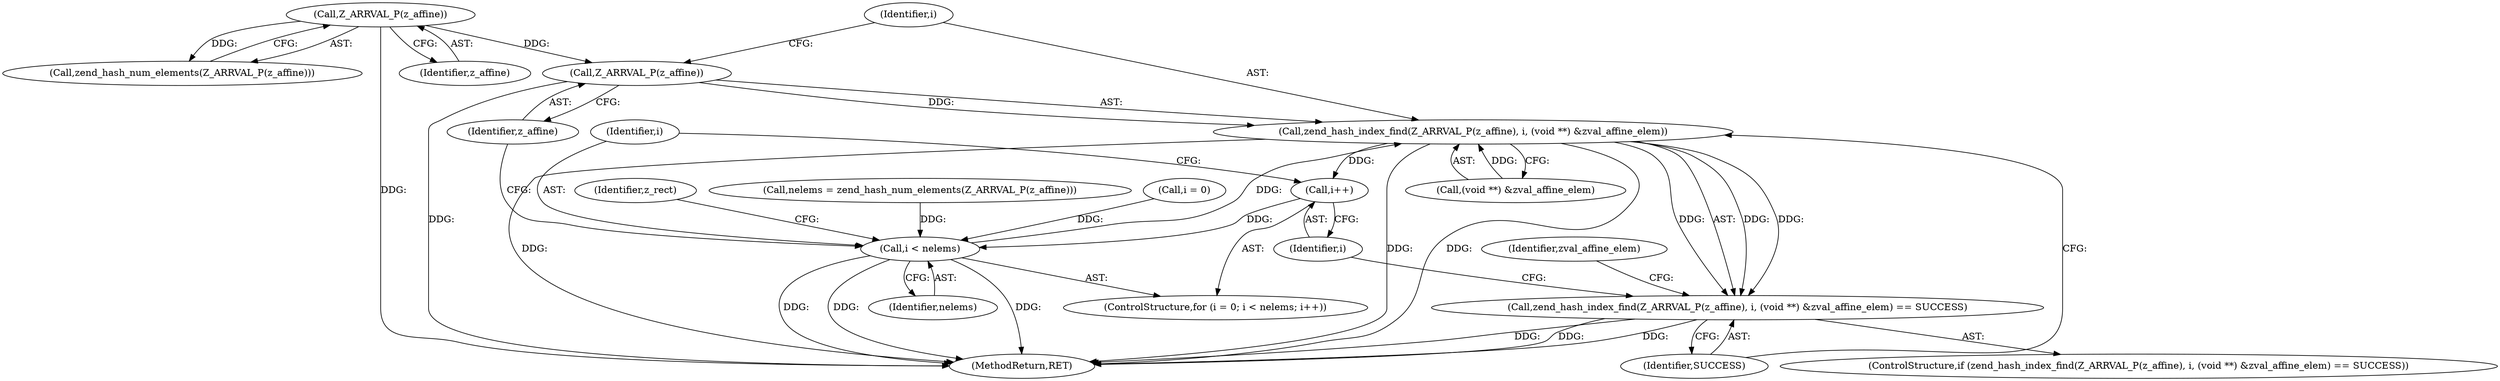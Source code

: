 digraph "0_php-src_2938329ce19cb8c4197dec146c3ec887c6f61d01_2@pointer" {
"1000158" [label="(Call,Z_ARRVAL_P(z_affine))"];
"1000140" [label="(Call,Z_ARRVAL_P(z_affine))"];
"1000157" [label="(Call,zend_hash_index_find(Z_ARRVAL_P(z_affine), i, (void **) &zval_affine_elem))"];
"1000152" [label="(Call,i++)"];
"1000149" [label="(Call,i < nelems)"];
"1000156" [label="(Call,zend_hash_index_find(Z_ARRVAL_P(z_affine), i, (void **) &zval_affine_elem) == SUCCESS)"];
"1000161" [label="(Call,(void **) &zval_affine_elem)"];
"1000157" [label="(Call,zend_hash_index_find(Z_ARRVAL_P(z_affine), i, (void **) &zval_affine_elem))"];
"1000160" [label="(Identifier,i)"];
"1000150" [label="(Identifier,i)"];
"1000169" [label="(Identifier,zval_affine_elem)"];
"1000152" [label="(Call,i++)"];
"1000156" [label="(Call,zend_hash_index_find(Z_ARRVAL_P(z_affine), i, (void **) &zval_affine_elem) == SUCCESS)"];
"1000212" [label="(Identifier,z_rect)"];
"1000153" [label="(Identifier,i)"];
"1000165" [label="(Identifier,SUCCESS)"];
"1000141" [label="(Identifier,z_affine)"];
"1000137" [label="(Call,nelems = zend_hash_num_elements(Z_ARRVAL_P(z_affine)))"];
"1000159" [label="(Identifier,z_affine)"];
"1000155" [label="(ControlStructure,if (zend_hash_index_find(Z_ARRVAL_P(z_affine), i, (void **) &zval_affine_elem) == SUCCESS))"];
"1000467" [label="(MethodReturn,RET)"];
"1000140" [label="(Call,Z_ARRVAL_P(z_affine))"];
"1000158" [label="(Call,Z_ARRVAL_P(z_affine))"];
"1000146" [label="(Call,i = 0)"];
"1000149" [label="(Call,i < nelems)"];
"1000151" [label="(Identifier,nelems)"];
"1000139" [label="(Call,zend_hash_num_elements(Z_ARRVAL_P(z_affine)))"];
"1000145" [label="(ControlStructure,for (i = 0; i < nelems; i++))"];
"1000158" -> "1000157"  [label="AST: "];
"1000158" -> "1000159"  [label="CFG: "];
"1000159" -> "1000158"  [label="AST: "];
"1000160" -> "1000158"  [label="CFG: "];
"1000158" -> "1000467"  [label="DDG: "];
"1000158" -> "1000157"  [label="DDG: "];
"1000140" -> "1000158"  [label="DDG: "];
"1000140" -> "1000139"  [label="AST: "];
"1000140" -> "1000141"  [label="CFG: "];
"1000141" -> "1000140"  [label="AST: "];
"1000139" -> "1000140"  [label="CFG: "];
"1000140" -> "1000467"  [label="DDG: "];
"1000140" -> "1000139"  [label="DDG: "];
"1000157" -> "1000156"  [label="AST: "];
"1000157" -> "1000161"  [label="CFG: "];
"1000160" -> "1000157"  [label="AST: "];
"1000161" -> "1000157"  [label="AST: "];
"1000165" -> "1000157"  [label="CFG: "];
"1000157" -> "1000467"  [label="DDG: "];
"1000157" -> "1000467"  [label="DDG: "];
"1000157" -> "1000467"  [label="DDG: "];
"1000157" -> "1000152"  [label="DDG: "];
"1000157" -> "1000156"  [label="DDG: "];
"1000157" -> "1000156"  [label="DDG: "];
"1000157" -> "1000156"  [label="DDG: "];
"1000149" -> "1000157"  [label="DDG: "];
"1000161" -> "1000157"  [label="DDG: "];
"1000152" -> "1000145"  [label="AST: "];
"1000152" -> "1000153"  [label="CFG: "];
"1000153" -> "1000152"  [label="AST: "];
"1000150" -> "1000152"  [label="CFG: "];
"1000152" -> "1000149"  [label="DDG: "];
"1000149" -> "1000145"  [label="AST: "];
"1000149" -> "1000151"  [label="CFG: "];
"1000150" -> "1000149"  [label="AST: "];
"1000151" -> "1000149"  [label="AST: "];
"1000159" -> "1000149"  [label="CFG: "];
"1000212" -> "1000149"  [label="CFG: "];
"1000149" -> "1000467"  [label="DDG: "];
"1000149" -> "1000467"  [label="DDG: "];
"1000149" -> "1000467"  [label="DDG: "];
"1000146" -> "1000149"  [label="DDG: "];
"1000137" -> "1000149"  [label="DDG: "];
"1000156" -> "1000155"  [label="AST: "];
"1000156" -> "1000165"  [label="CFG: "];
"1000165" -> "1000156"  [label="AST: "];
"1000169" -> "1000156"  [label="CFG: "];
"1000153" -> "1000156"  [label="CFG: "];
"1000156" -> "1000467"  [label="DDG: "];
"1000156" -> "1000467"  [label="DDG: "];
"1000156" -> "1000467"  [label="DDG: "];
}
